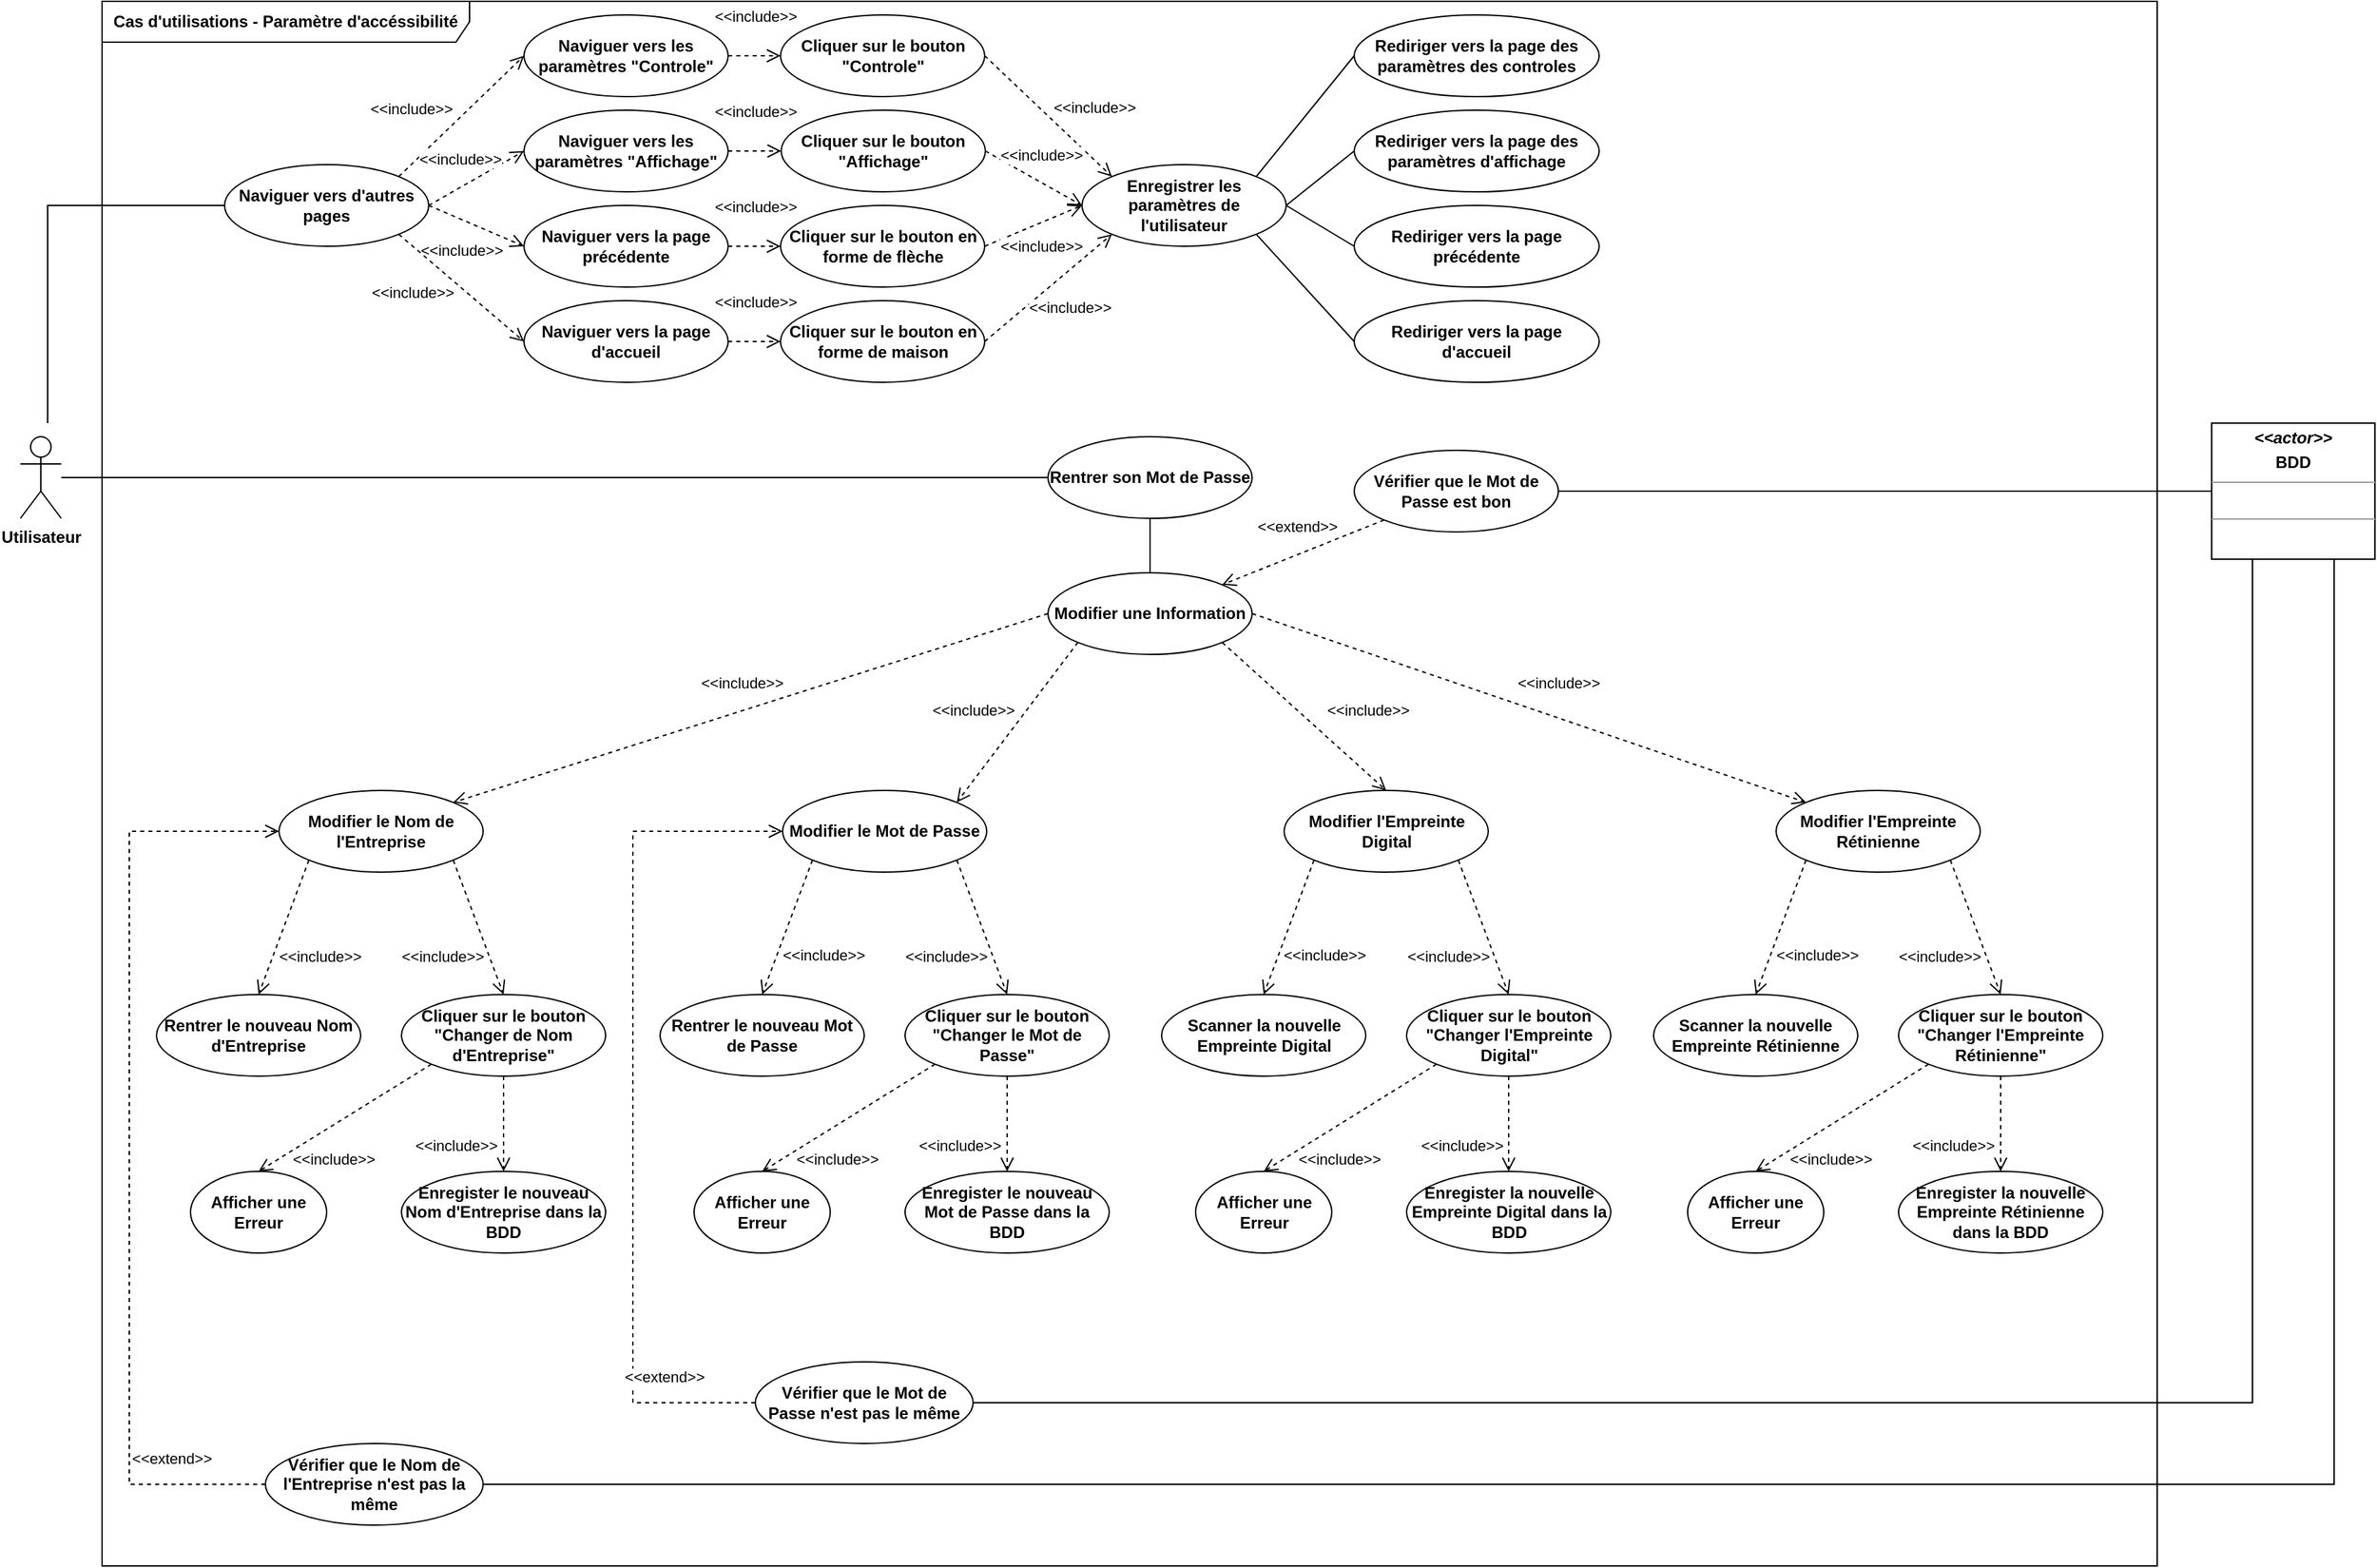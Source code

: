 <mxfile version="20.5.3" type="device"><diagram id="i8uHbc4YsQt7-1IhNRWL" name="Page-1"><mxGraphModel dx="3412" dy="1404" grid="1" gridSize="10" guides="1" tooltips="1" connect="1" arrows="1" fold="1" page="1" pageScale="1" pageWidth="827" pageHeight="1169" math="0" shadow="0"><root><mxCell id="0"/><mxCell id="1" parent="0"/><mxCell id="a_bfV0Mtd8QF3BALqNmo-1" value="&lt;span&gt;Cas d'utilisations - Paramètre d'accéssibilité&lt;br&gt;&lt;/span&gt;" style="shape=umlFrame;whiteSpace=wrap;html=1;width=270;height=30;fontStyle=1" parent="1" vertex="1"><mxGeometry x="-480" y="70" width="1510" height="1150" as="geometry"/></mxCell><mxCell id="a_bfV0Mtd8QF3BALqNmo-2" value="Utilisateur" style="shape=umlActor;verticalLabelPosition=bottom;verticalAlign=top;html=1;fontStyle=1" parent="1" vertex="1"><mxGeometry x="-540" y="390" width="30" height="60" as="geometry"/></mxCell><mxCell id="R6XOHX_x_6SPEiVtWnDW-28" value="&lt;p style=&quot;margin:0px;margin-top:4px;text-align:center;&quot;&gt;&lt;i&gt;&amp;lt;&amp;lt;actor&amp;gt;&amp;gt;&lt;/i&gt;&lt;/p&gt;&lt;p style=&quot;margin:0px;margin-top:4px;text-align:center;&quot;&gt;&lt;span&gt;BDD&lt;/span&gt;&lt;br&gt;&lt;span&gt;&lt;/span&gt;&lt;/p&gt;&lt;hr size=&quot;1&quot;&gt;&lt;p style=&quot;margin:0px;margin-left:4px;&quot;&gt;&lt;br&gt;&lt;/p&gt;&lt;hr size=&quot;1&quot;&gt;" style="verticalAlign=top;align=left;overflow=fill;fontSize=12;fontFamily=Helvetica;html=1;fontStyle=1" parent="1" vertex="1"><mxGeometry x="1070" y="380" width="120" height="100" as="geometry"/></mxCell><mxCell id="R6XOHX_x_6SPEiVtWnDW-34" value="Naviguer vers d'autres pages" style="ellipse;whiteSpace=wrap;html=1;fontStyle=1" parent="1" vertex="1"><mxGeometry x="-390" y="190" width="150" height="60" as="geometry"/></mxCell><mxCell id="R6XOHX_x_6SPEiVtWnDW-35" value="" style="endArrow=none;html=1;rounded=0;entryX=0;entryY=0.5;entryDx=0;entryDy=0;" parent="1" target="R6XOHX_x_6SPEiVtWnDW-34" edge="1"><mxGeometry width="50" height="50" relative="1" as="geometry"><mxPoint x="-520" y="380" as="sourcePoint"/><mxPoint x="430" y="410" as="targetPoint"/><Array as="points"><mxPoint x="-520" y="220"/></Array></mxGeometry></mxCell><mxCell id="R6XOHX_x_6SPEiVtWnDW-36" value="Naviguer vers les paramètres &quot;Controle&quot;" style="ellipse;whiteSpace=wrap;html=1;fontStyle=1" parent="1" vertex="1"><mxGeometry x="-170" y="80" width="150" height="60" as="geometry"/></mxCell><mxCell id="R6XOHX_x_6SPEiVtWnDW-37" value="Naviguer vers les paramètres &quot;Affichage&quot;" style="ellipse;whiteSpace=wrap;html=1;fontStyle=1" parent="1" vertex="1"><mxGeometry x="-170" y="150" width="150" height="60" as="geometry"/></mxCell><mxCell id="R6XOHX_x_6SPEiVtWnDW-38" value="Naviguer vers la page précédente" style="ellipse;whiteSpace=wrap;html=1;fontStyle=1" parent="1" vertex="1"><mxGeometry x="-170" y="220" width="150" height="60" as="geometry"/></mxCell><mxCell id="R6XOHX_x_6SPEiVtWnDW-39" value="Enregistrer les paramètres de l'utilisateur" style="ellipse;whiteSpace=wrap;html=1;fontStyle=1" parent="1" vertex="1"><mxGeometry x="240" y="190" width="150" height="60" as="geometry"/></mxCell><mxCell id="R6XOHX_x_6SPEiVtWnDW-40" value="Cliquer sur le bouton &quot;Controle&quot;" style="ellipse;whiteSpace=wrap;html=1;fontStyle=1" parent="1" vertex="1"><mxGeometry x="18.5" y="80" width="150" height="60" as="geometry"/></mxCell><mxCell id="R6XOHX_x_6SPEiVtWnDW-41" value="Cliquer sur le bouton &quot;Affichage&quot;" style="ellipse;whiteSpace=wrap;html=1;fontStyle=1" parent="1" vertex="1"><mxGeometry x="19" y="150" width="150" height="60" as="geometry"/></mxCell><mxCell id="R6XOHX_x_6SPEiVtWnDW-42" value="Cliquer sur le bouton en forme de flèche" style="ellipse;whiteSpace=wrap;html=1;fontStyle=1" parent="1" vertex="1"><mxGeometry x="18.5" y="220" width="150" height="60" as="geometry"/></mxCell><mxCell id="R6XOHX_x_6SPEiVtWnDW-43" value="&amp;lt;&amp;lt;include&amp;gt;&amp;gt;" style="html=1;verticalAlign=bottom;endArrow=open;dashed=1;endSize=8;rounded=0;exitX=1;exitY=0;exitDx=0;exitDy=0;entryX=0;entryY=0.5;entryDx=0;entryDy=0;" parent="1" source="R6XOHX_x_6SPEiVtWnDW-34" target="R6XOHX_x_6SPEiVtWnDW-36" edge="1"><mxGeometry x="-0.451" y="23" relative="1" as="geometry"><mxPoint x="130" y="430" as="sourcePoint"/><mxPoint x="50" y="430" as="targetPoint"/><mxPoint as="offset"/></mxGeometry></mxCell><mxCell id="R6XOHX_x_6SPEiVtWnDW-44" value="&amp;lt;&amp;lt;include&amp;gt;&amp;gt;" style="html=1;verticalAlign=bottom;endArrow=open;dashed=1;endSize=8;rounded=0;exitX=1;exitY=0.5;exitDx=0;exitDy=0;entryX=0;entryY=0.5;entryDx=0;entryDy=0;" parent="1" source="R6XOHX_x_6SPEiVtWnDW-34" target="R6XOHX_x_6SPEiVtWnDW-37" edge="1"><mxGeometry x="-0.2" y="10" relative="1" as="geometry"><mxPoint x="-231.967" y="168.787" as="sourcePoint"/><mxPoint x="-160" y="120" as="targetPoint"/><mxPoint as="offset"/></mxGeometry></mxCell><mxCell id="R6XOHX_x_6SPEiVtWnDW-45" value="&amp;lt;&amp;lt;include&amp;gt;&amp;gt;" style="html=1;verticalAlign=bottom;endArrow=open;dashed=1;endSize=8;rounded=0;exitX=1;exitY=0.5;exitDx=0;exitDy=0;entryX=0;entryY=0.5;entryDx=0;entryDy=0;" parent="1" source="R6XOHX_x_6SPEiVtWnDW-34" target="R6XOHX_x_6SPEiVtWnDW-38" edge="1"><mxGeometry y="-29" relative="1" as="geometry"><mxPoint x="-221.967" y="178.787" as="sourcePoint"/><mxPoint x="-150" y="130" as="targetPoint"/><mxPoint as="offset"/></mxGeometry></mxCell><mxCell id="R6XOHX_x_6SPEiVtWnDW-46" value="&amp;lt;&amp;lt;include&amp;gt;&amp;gt;" style="html=1;verticalAlign=bottom;endArrow=open;dashed=1;endSize=8;rounded=0;exitX=1;exitY=0.5;exitDx=0;exitDy=0;entryX=0;entryY=0.5;entryDx=0;entryDy=0;" parent="1" source="R6XOHX_x_6SPEiVtWnDW-37" target="R6XOHX_x_6SPEiVtWnDW-41" edge="1"><mxGeometry x="0.026" y="20" relative="1" as="geometry"><mxPoint x="-210" y="190" as="sourcePoint"/><mxPoint x="-160" y="190" as="targetPoint"/><mxPoint as="offset"/></mxGeometry></mxCell><mxCell id="R6XOHX_x_6SPEiVtWnDW-47" value="&amp;lt;&amp;lt;include&amp;gt;&amp;gt;" style="html=1;verticalAlign=bottom;endArrow=open;dashed=1;endSize=8;rounded=0;exitX=1;exitY=0.5;exitDx=0;exitDy=0;entryX=0;entryY=0.5;entryDx=0;entryDy=0;" parent="1" source="R6XOHX_x_6SPEiVtWnDW-36" target="R6XOHX_x_6SPEiVtWnDW-40" edge="1"><mxGeometry x="0.026" y="20" relative="1" as="geometry"><mxPoint x="-10" y="190" as="sourcePoint"/><mxPoint x="29" y="190" as="targetPoint"/><mxPoint as="offset"/></mxGeometry></mxCell><mxCell id="R6XOHX_x_6SPEiVtWnDW-48" value="&amp;lt;&amp;lt;include&amp;gt;&amp;gt;" style="html=1;verticalAlign=bottom;endArrow=open;dashed=1;endSize=8;rounded=0;exitX=1;exitY=0.5;exitDx=0;exitDy=0;entryX=0;entryY=0.5;entryDx=0;entryDy=0;" parent="1" source="R6XOHX_x_6SPEiVtWnDW-38" target="R6XOHX_x_6SPEiVtWnDW-42" edge="1"><mxGeometry x="0.026" y="20" relative="1" as="geometry"><mxPoint y="200" as="sourcePoint"/><mxPoint x="39" y="200" as="targetPoint"/><mxPoint as="offset"/></mxGeometry></mxCell><mxCell id="R6XOHX_x_6SPEiVtWnDW-49" value="&amp;lt;&amp;lt;include&amp;gt;&amp;gt;" style="html=1;verticalAlign=bottom;endArrow=open;dashed=1;endSize=8;rounded=0;exitX=1;exitY=0.5;exitDx=0;exitDy=0;entryX=0;entryY=0.5;entryDx=0;entryDy=0;" parent="1" source="R6XOHX_x_6SPEiVtWnDW-42" target="R6XOHX_x_6SPEiVtWnDW-39" edge="1"><mxGeometry x="-0.112" y="-24" relative="1" as="geometry"><mxPoint x="-231.967" y="168.787" as="sourcePoint"/><mxPoint x="-160" y="120" as="targetPoint"/><mxPoint as="offset"/></mxGeometry></mxCell><mxCell id="R6XOHX_x_6SPEiVtWnDW-50" value="&amp;lt;&amp;lt;include&amp;gt;&amp;gt;" style="html=1;verticalAlign=bottom;endArrow=open;dashed=1;endSize=8;rounded=0;exitX=1;exitY=0.5;exitDx=0;exitDy=0;entryX=0;entryY=0;entryDx=0;entryDy=0;" parent="1" source="R6XOHX_x_6SPEiVtWnDW-40" target="R6XOHX_x_6SPEiVtWnDW-39" edge="1"><mxGeometry x="0.401" y="21" relative="1" as="geometry"><mxPoint x="-231.967" y="211.213" as="sourcePoint"/><mxPoint x="-160" y="260" as="targetPoint"/><mxPoint as="offset"/></mxGeometry></mxCell><mxCell id="R6XOHX_x_6SPEiVtWnDW-51" value="&amp;lt;&amp;lt;include&amp;gt;&amp;gt;" style="html=1;verticalAlign=bottom;endArrow=open;dashed=1;endSize=8;rounded=0;exitX=1;exitY=0.5;exitDx=0;exitDy=0;entryX=0;entryY=0.5;entryDx=0;entryDy=0;" parent="1" source="R6XOHX_x_6SPEiVtWnDW-41" target="R6XOHX_x_6SPEiVtWnDW-39" edge="1"><mxGeometry x="0.024" y="10" relative="1" as="geometry"><mxPoint x="-10" y="190" as="sourcePoint"/><mxPoint x="29" y="190" as="targetPoint"/><mxPoint as="offset"/></mxGeometry></mxCell><mxCell id="R6XOHX_x_6SPEiVtWnDW-52" value="Naviguer vers la page d'accueil" style="ellipse;whiteSpace=wrap;html=1;fontStyle=1" parent="1" vertex="1"><mxGeometry x="-170" y="290" width="150" height="60" as="geometry"/></mxCell><mxCell id="R6XOHX_x_6SPEiVtWnDW-53" value="Cliquer sur le bouton en forme de maison" style="ellipse;whiteSpace=wrap;html=1;fontStyle=1" parent="1" vertex="1"><mxGeometry x="18.5" y="290" width="150" height="60" as="geometry"/></mxCell><mxCell id="R6XOHX_x_6SPEiVtWnDW-54" value="&amp;lt;&amp;lt;include&amp;gt;&amp;gt;" style="html=1;verticalAlign=bottom;endArrow=open;dashed=1;endSize=8;rounded=0;exitX=1;exitY=0.5;exitDx=0;exitDy=0;entryX=0;entryY=0.5;entryDx=0;entryDy=0;" parent="1" source="R6XOHX_x_6SPEiVtWnDW-52" target="R6XOHX_x_6SPEiVtWnDW-53" edge="1"><mxGeometry x="0.026" y="20" relative="1" as="geometry"><mxPoint x="-10" y="260" as="sourcePoint"/><mxPoint x="28.5" y="260" as="targetPoint"/><mxPoint as="offset"/></mxGeometry></mxCell><mxCell id="R6XOHX_x_6SPEiVtWnDW-55" value="&amp;lt;&amp;lt;include&amp;gt;&amp;gt;" style="html=1;verticalAlign=bottom;endArrow=open;dashed=1;endSize=8;rounded=0;exitX=1;exitY=1;exitDx=0;exitDy=0;entryX=0;entryY=0.5;entryDx=0;entryDy=0;" parent="1" source="R6XOHX_x_6SPEiVtWnDW-34" target="R6XOHX_x_6SPEiVtWnDW-52" edge="1"><mxGeometry x="-0.325" y="-33" relative="1" as="geometry"><mxPoint x="-231.967" y="208.787" as="sourcePoint"/><mxPoint x="-160" y="120" as="targetPoint"/><mxPoint as="offset"/></mxGeometry></mxCell><mxCell id="R6XOHX_x_6SPEiVtWnDW-56" value="&amp;lt;&amp;lt;include&amp;gt;&amp;gt;" style="html=1;verticalAlign=bottom;endArrow=open;dashed=1;endSize=8;rounded=0;exitX=1;exitY=0.5;exitDx=0;exitDy=0;entryX=0;entryY=1;entryDx=0;entryDy=0;" parent="1" source="R6XOHX_x_6SPEiVtWnDW-53" target="R6XOHX_x_6SPEiVtWnDW-39" edge="1"><mxGeometry x="-0.053" y="-28" relative="1" as="geometry"><mxPoint x="-231.967" y="208.787" as="sourcePoint"/><mxPoint x="-160" y="120" as="targetPoint"/><mxPoint as="offset"/></mxGeometry></mxCell><mxCell id="Y-SORi7g-WN8_ewwR4E0-1" value="Rediriger vers la page des paramètres des controles" style="ellipse;whiteSpace=wrap;html=1;fontStyle=1" vertex="1" parent="1"><mxGeometry x="440" y="80" width="180" height="60" as="geometry"/></mxCell><mxCell id="Y-SORi7g-WN8_ewwR4E0-2" value="Rediriger vers la page des paramètres d'affichage" style="ellipse;whiteSpace=wrap;html=1;fontStyle=1" vertex="1" parent="1"><mxGeometry x="440" y="150" width="180" height="60" as="geometry"/></mxCell><mxCell id="Y-SORi7g-WN8_ewwR4E0-3" value="Rediriger vers la page précédente" style="ellipse;whiteSpace=wrap;html=1;fontStyle=1" vertex="1" parent="1"><mxGeometry x="440" y="220" width="180" height="60" as="geometry"/></mxCell><mxCell id="Y-SORi7g-WN8_ewwR4E0-4" value="&lt;div&gt;Rediriger vers la page &lt;br&gt;&lt;/div&gt;&lt;div&gt;d'accueil&lt;/div&gt;" style="ellipse;whiteSpace=wrap;html=1;fontStyle=1" vertex="1" parent="1"><mxGeometry x="440" y="290" width="180" height="60" as="geometry"/></mxCell><mxCell id="Y-SORi7g-WN8_ewwR4E0-9" value="" style="endArrow=none;html=1;rounded=0;entryX=0;entryY=0.5;entryDx=0;entryDy=0;exitX=1;exitY=0;exitDx=0;exitDy=0;" edge="1" parent="1" source="R6XOHX_x_6SPEiVtWnDW-39" target="Y-SORi7g-WN8_ewwR4E0-1"><mxGeometry width="50" height="50" relative="1" as="geometry"><mxPoint x="-50" y="550" as="sourcePoint"/><mxPoint y="500" as="targetPoint"/></mxGeometry></mxCell><mxCell id="Y-SORi7g-WN8_ewwR4E0-10" value="" style="endArrow=none;html=1;rounded=0;entryX=0;entryY=0.5;entryDx=0;entryDy=0;exitX=1;exitY=1;exitDx=0;exitDy=0;" edge="1" parent="1" source="R6XOHX_x_6SPEiVtWnDW-39" target="Y-SORi7g-WN8_ewwR4E0-4"><mxGeometry width="50" height="50" relative="1" as="geometry"><mxPoint x="378.244" y="208.871" as="sourcePoint"/><mxPoint x="450" y="120" as="targetPoint"/></mxGeometry></mxCell><mxCell id="Y-SORi7g-WN8_ewwR4E0-11" value="" style="endArrow=none;html=1;rounded=0;entryX=0;entryY=0.5;entryDx=0;entryDy=0;exitX=1;exitY=0.5;exitDx=0;exitDy=0;" edge="1" parent="1" source="R6XOHX_x_6SPEiVtWnDW-39" target="Y-SORi7g-WN8_ewwR4E0-2"><mxGeometry width="50" height="50" relative="1" as="geometry"><mxPoint x="700" y="160" as="sourcePoint"/><mxPoint x="460" y="130" as="targetPoint"/></mxGeometry></mxCell><mxCell id="Y-SORi7g-WN8_ewwR4E0-12" value="" style="endArrow=none;html=1;rounded=0;entryX=0;entryY=0.5;entryDx=0;entryDy=0;exitX=1;exitY=0.5;exitDx=0;exitDy=0;" edge="1" parent="1" source="R6XOHX_x_6SPEiVtWnDW-39" target="Y-SORi7g-WN8_ewwR4E0-3"><mxGeometry width="50" height="50" relative="1" as="geometry"><mxPoint x="398.244" y="228.871" as="sourcePoint"/><mxPoint x="470" y="140" as="targetPoint"/></mxGeometry></mxCell><mxCell id="Y-SORi7g-WN8_ewwR4E0-13" value="Rentrer son Mot de Passe" style="ellipse;whiteSpace=wrap;html=1;fontStyle=1" vertex="1" parent="1"><mxGeometry x="215" y="390" width="150" height="60" as="geometry"/></mxCell><mxCell id="Y-SORi7g-WN8_ewwR4E0-14" value="" style="endArrow=none;html=1;rounded=0;entryX=0;entryY=0.5;entryDx=0;entryDy=0;" edge="1" parent="1" source="a_bfV0Mtd8QF3BALqNmo-2" target="Y-SORi7g-WN8_ewwR4E0-13"><mxGeometry width="50" height="50" relative="1" as="geometry"><mxPoint x="270" y="550" as="sourcePoint"/><mxPoint x="320" y="500" as="targetPoint"/></mxGeometry></mxCell><mxCell id="Y-SORi7g-WN8_ewwR4E0-15" value="Modifier le Nom de l'Entreprise" style="ellipse;whiteSpace=wrap;html=1;fontStyle=1" vertex="1" parent="1"><mxGeometry x="-350" y="650" width="150" height="60" as="geometry"/></mxCell><mxCell id="Y-SORi7g-WN8_ewwR4E0-17" value="Rentrer le nouveau Nom d'Entreprise" style="ellipse;whiteSpace=wrap;html=1;fontStyle=1" vertex="1" parent="1"><mxGeometry x="-440" y="800" width="150" height="60" as="geometry"/></mxCell><mxCell id="Y-SORi7g-WN8_ewwR4E0-18" value="Modifier une Information" style="ellipse;whiteSpace=wrap;html=1;fontStyle=1" vertex="1" parent="1"><mxGeometry x="215" y="490" width="150" height="60" as="geometry"/></mxCell><mxCell id="Y-SORi7g-WN8_ewwR4E0-19" value="Cliquer sur le bouton &quot;Changer de Nom d'Entreprise&quot; " style="ellipse;whiteSpace=wrap;html=1;fontStyle=1" vertex="1" parent="1"><mxGeometry x="-260" y="800" width="150" height="60" as="geometry"/></mxCell><mxCell id="Y-SORi7g-WN8_ewwR4E0-22" value="&amp;lt;&amp;lt;include&amp;gt;&amp;gt;" style="html=1;verticalAlign=bottom;endArrow=open;dashed=1;endSize=8;rounded=0;exitX=0;exitY=1;exitDx=0;exitDy=0;entryX=0.5;entryY=0;entryDx=0;entryDy=0;" edge="1" parent="1" source="Y-SORi7g-WN8_ewwR4E0-15" target="Y-SORi7g-WN8_ewwR4E0-17"><mxGeometry x="0.347" y="35" relative="1" as="geometry"><mxPoint x="370.756" y="451.129" as="sourcePoint"/><mxPoint x="118.244" y="498.871" as="targetPoint"/><mxPoint y="1" as="offset"/></mxGeometry></mxCell><mxCell id="Y-SORi7g-WN8_ewwR4E0-23" value="&amp;lt;&amp;lt;include&amp;gt;&amp;gt;" style="html=1;verticalAlign=bottom;endArrow=open;dashed=1;endSize=8;rounded=0;exitX=1;exitY=1;exitDx=0;exitDy=0;entryX=0.5;entryY=0;entryDx=0;entryDy=0;" edge="1" parent="1" source="Y-SORi7g-WN8_ewwR4E0-15" target="Y-SORi7g-WN8_ewwR4E0-19"><mxGeometry x="0.347" y="-35" relative="1" as="geometry"><mxPoint x="11.756" y="541.129" as="sourcePoint"/><mxPoint x="-35" y="640" as="targetPoint"/><mxPoint y="1" as="offset"/></mxGeometry></mxCell><mxCell id="Y-SORi7g-WN8_ewwR4E0-27" value="Modifier le Mot de Passe" style="ellipse;whiteSpace=wrap;html=1;fontStyle=1" vertex="1" parent="1"><mxGeometry x="20" y="650" width="150" height="60" as="geometry"/></mxCell><mxCell id="Y-SORi7g-WN8_ewwR4E0-28" value="Rentrer le nouveau Mot de Passe" style="ellipse;whiteSpace=wrap;html=1;fontStyle=1" vertex="1" parent="1"><mxGeometry x="-70" y="800" width="150" height="60" as="geometry"/></mxCell><mxCell id="Y-SORi7g-WN8_ewwR4E0-29" value="Cliquer sur le bouton &quot;Changer le Mot de Passe&quot; " style="ellipse;whiteSpace=wrap;html=1;fontStyle=1" vertex="1" parent="1"><mxGeometry x="110" y="800" width="150" height="60" as="geometry"/></mxCell><mxCell id="Y-SORi7g-WN8_ewwR4E0-30" value="Modifier l'Empreinte Digital" style="ellipse;whiteSpace=wrap;html=1;fontStyle=1" vertex="1" parent="1"><mxGeometry x="388.5" y="650" width="150" height="60" as="geometry"/></mxCell><mxCell id="Y-SORi7g-WN8_ewwR4E0-31" value="Scanner la nouvelle Empreinte Digital" style="ellipse;whiteSpace=wrap;html=1;fontStyle=1" vertex="1" parent="1"><mxGeometry x="298.5" y="800" width="150" height="60" as="geometry"/></mxCell><mxCell id="Y-SORi7g-WN8_ewwR4E0-32" value="Cliquer sur le bouton &quot;Changer l'Empreinte Digital&quot; " style="ellipse;whiteSpace=wrap;html=1;fontStyle=1" vertex="1" parent="1"><mxGeometry x="478.5" y="800" width="150" height="60" as="geometry"/></mxCell><mxCell id="Y-SORi7g-WN8_ewwR4E0-33" value="" style="endArrow=none;html=1;rounded=0;entryX=0.5;entryY=1;entryDx=0;entryDy=0;exitX=0.5;exitY=0;exitDx=0;exitDy=0;" edge="1" parent="1" source="Y-SORi7g-WN8_ewwR4E0-18" target="Y-SORi7g-WN8_ewwR4E0-13"><mxGeometry width="50" height="50" relative="1" as="geometry"><mxPoint x="350" y="550" as="sourcePoint"/><mxPoint x="400" y="500" as="targetPoint"/></mxGeometry></mxCell><mxCell id="Y-SORi7g-WN8_ewwR4E0-34" value="&amp;lt;&amp;lt;include&amp;gt;&amp;gt;" style="html=1;verticalAlign=bottom;endArrow=open;dashed=1;endSize=8;rounded=0;exitX=0;exitY=0.5;exitDx=0;exitDy=0;entryX=1;entryY=0;entryDx=0;entryDy=0;" edge="1" parent="1" source="Y-SORi7g-WN8_ewwR4E0-18" target="Y-SORi7g-WN8_ewwR4E0-15"><mxGeometry x="0.015" y="-11" relative="1" as="geometry"><mxPoint x="-211.69" y="711.102" as="sourcePoint"/><mxPoint x="-175" y="810" as="targetPoint"/><mxPoint as="offset"/></mxGeometry></mxCell><mxCell id="Y-SORi7g-WN8_ewwR4E0-35" value="Modifier l'Empreinte Rétinienne" style="ellipse;whiteSpace=wrap;html=1;fontStyle=1" vertex="1" parent="1"><mxGeometry x="750" y="650" width="150" height="60" as="geometry"/></mxCell><mxCell id="Y-SORi7g-WN8_ewwR4E0-36" value="Scanner la nouvelle Empreinte Rétinienne" style="ellipse;whiteSpace=wrap;html=1;fontStyle=1" vertex="1" parent="1"><mxGeometry x="660" y="800" width="150" height="60" as="geometry"/></mxCell><mxCell id="Y-SORi7g-WN8_ewwR4E0-37" value="Cliquer sur le bouton &quot;Changer l'Empreinte Rétinienne&quot; " style="ellipse;whiteSpace=wrap;html=1;fontStyle=1" vertex="1" parent="1"><mxGeometry x="840" y="800" width="150" height="60" as="geometry"/></mxCell><mxCell id="Y-SORi7g-WN8_ewwR4E0-38" value="&amp;lt;&amp;lt;include&amp;gt;&amp;gt;" style="html=1;verticalAlign=bottom;endArrow=open;dashed=1;endSize=8;rounded=0;exitX=0;exitY=1;exitDx=0;exitDy=0;entryX=1;entryY=0;entryDx=0;entryDy=0;" edge="1" parent="1" source="Y-SORi7g-WN8_ewwR4E0-18" target="Y-SORi7g-WN8_ewwR4E0-27"><mxGeometry x="0.265" y="-26" relative="1" as="geometry"><mxPoint x="225" y="530" as="sourcePoint"/><mxPoint x="-211.658" y="668.911" as="targetPoint"/><mxPoint as="offset"/></mxGeometry></mxCell><mxCell id="Y-SORi7g-WN8_ewwR4E0-39" value="&amp;lt;&amp;lt;include&amp;gt;&amp;gt;" style="html=1;verticalAlign=bottom;endArrow=open;dashed=1;endSize=8;rounded=0;exitX=1;exitY=1;exitDx=0;exitDy=0;entryX=0.5;entryY=0;entryDx=0;entryDy=0;" edge="1" parent="1" source="Y-SORi7g-WN8_ewwR4E0-27" target="Y-SORi7g-WN8_ewwR4E0-29"><mxGeometry x="0.347" y="-35" relative="1" as="geometry"><mxPoint x="-211.658" y="711.089" as="sourcePoint"/><mxPoint x="-175" y="810" as="targetPoint"/><mxPoint y="1" as="offset"/></mxGeometry></mxCell><mxCell id="Y-SORi7g-WN8_ewwR4E0-40" value="&amp;lt;&amp;lt;include&amp;gt;&amp;gt;" style="html=1;verticalAlign=bottom;endArrow=open;dashed=1;endSize=8;rounded=0;exitX=0;exitY=1;exitDx=0;exitDy=0;entryX=0.5;entryY=0;entryDx=0;entryDy=0;" edge="1" parent="1" source="Y-SORi7g-WN8_ewwR4E0-27" target="Y-SORi7g-WN8_ewwR4E0-28"><mxGeometry x="0.348" y="35" relative="1" as="geometry"><mxPoint x="158.342" y="711.089" as="sourcePoint"/><mxPoint x="195" y="810" as="targetPoint"/><mxPoint as="offset"/></mxGeometry></mxCell><mxCell id="Y-SORi7g-WN8_ewwR4E0-41" value="&amp;lt;&amp;lt;include&amp;gt;&amp;gt;" style="html=1;verticalAlign=bottom;endArrow=open;dashed=1;endSize=8;rounded=0;exitX=1;exitY=1;exitDx=0;exitDy=0;entryX=0.5;entryY=0;entryDx=0;entryDy=0;" edge="1" parent="1" source="Y-SORi7g-WN8_ewwR4E0-18" target="Y-SORi7g-WN8_ewwR4E0-30"><mxGeometry x="0.463" y="28" relative="1" as="geometry"><mxPoint x="246.658" y="551.089" as="sourcePoint"/><mxPoint x="158.342" y="668.911" as="targetPoint"/><mxPoint as="offset"/></mxGeometry></mxCell><mxCell id="Y-SORi7g-WN8_ewwR4E0-42" value="&amp;lt;&amp;lt;include&amp;gt;&amp;gt;" style="html=1;verticalAlign=bottom;endArrow=open;dashed=1;endSize=8;rounded=0;exitX=0;exitY=1;exitDx=0;exitDy=0;entryX=0.5;entryY=0;entryDx=0;entryDy=0;" edge="1" parent="1" source="Y-SORi7g-WN8_ewwR4E0-30" target="Y-SORi7g-WN8_ewwR4E0-31"><mxGeometry x="0.348" y="35" relative="1" as="geometry"><mxPoint x="51.658" y="711.089" as="sourcePoint"/><mxPoint x="15" y="810" as="targetPoint"/><mxPoint as="offset"/></mxGeometry></mxCell><mxCell id="Y-SORi7g-WN8_ewwR4E0-43" value="&amp;lt;&amp;lt;include&amp;gt;&amp;gt;" style="html=1;verticalAlign=bottom;endArrow=open;dashed=1;endSize=8;rounded=0;exitX=1;exitY=1;exitDx=0;exitDy=0;entryX=0.5;entryY=0;entryDx=0;entryDy=0;" edge="1" parent="1" source="Y-SORi7g-WN8_ewwR4E0-30" target="Y-SORi7g-WN8_ewwR4E0-32"><mxGeometry x="0.347" y="-35" relative="1" as="geometry"><mxPoint x="158.342" y="711.089" as="sourcePoint"/><mxPoint x="195" y="810" as="targetPoint"/><mxPoint y="1" as="offset"/></mxGeometry></mxCell><mxCell id="Y-SORi7g-WN8_ewwR4E0-44" value="&amp;lt;&amp;lt;include&amp;gt;&amp;gt;" style="html=1;verticalAlign=bottom;endArrow=open;dashed=1;endSize=8;rounded=0;exitX=1;exitY=0.5;exitDx=0;exitDy=0;entryX=0;entryY=0;entryDx=0;entryDy=0;" edge="1" parent="1" source="Y-SORi7g-WN8_ewwR4E0-18" target="Y-SORi7g-WN8_ewwR4E0-35"><mxGeometry x="0.081" y="16" relative="1" as="geometry"><mxPoint x="225" y="530" as="sourcePoint"/><mxPoint x="-211.658" y="668.911" as="targetPoint"/><mxPoint as="offset"/></mxGeometry></mxCell><mxCell id="Y-SORi7g-WN8_ewwR4E0-45" value="&amp;lt;&amp;lt;include&amp;gt;&amp;gt;" style="html=1;verticalAlign=bottom;endArrow=open;dashed=1;endSize=8;rounded=0;exitX=0;exitY=1;exitDx=0;exitDy=0;entryX=0.5;entryY=0;entryDx=0;entryDy=0;" edge="1" parent="1" source="Y-SORi7g-WN8_ewwR4E0-35" target="Y-SORi7g-WN8_ewwR4E0-36"><mxGeometry x="0.348" y="35" relative="1" as="geometry"><mxPoint x="420.158" y="711.089" as="sourcePoint"/><mxPoint x="383.5" y="810" as="targetPoint"/><mxPoint as="offset"/></mxGeometry></mxCell><mxCell id="Y-SORi7g-WN8_ewwR4E0-46" value="&amp;lt;&amp;lt;include&amp;gt;&amp;gt;" style="html=1;verticalAlign=bottom;endArrow=open;dashed=1;endSize=8;rounded=0;exitX=1;exitY=1;exitDx=0;exitDy=0;entryX=0.5;entryY=0;entryDx=0;entryDy=0;" edge="1" parent="1" source="Y-SORi7g-WN8_ewwR4E0-35" target="Y-SORi7g-WN8_ewwR4E0-37"><mxGeometry x="0.347" y="-35" relative="1" as="geometry"><mxPoint x="526.842" y="711.089" as="sourcePoint"/><mxPoint x="563.5" y="810" as="targetPoint"/><mxPoint y="1" as="offset"/></mxGeometry></mxCell><mxCell id="Y-SORi7g-WN8_ewwR4E0-47" value="Vérifier que le Mot de Passe est bon" style="ellipse;whiteSpace=wrap;html=1;fontStyle=1" vertex="1" parent="1"><mxGeometry x="440" y="400" width="150" height="60" as="geometry"/></mxCell><mxCell id="Y-SORi7g-WN8_ewwR4E0-48" value="" style="endArrow=none;html=1;rounded=0;entryX=0;entryY=0.5;entryDx=0;entryDy=0;exitX=1;exitY=0.5;exitDx=0;exitDy=0;" edge="1" parent="1" source="Y-SORi7g-WN8_ewwR4E0-47" target="R6XOHX_x_6SPEiVtWnDW-28"><mxGeometry width="50" height="50" relative="1" as="geometry"><mxPoint x="550" y="610" as="sourcePoint"/><mxPoint x="600" y="560" as="targetPoint"/></mxGeometry></mxCell><mxCell id="Y-SORi7g-WN8_ewwR4E0-49" value="&amp;lt;&amp;lt;extend&amp;gt;&amp;gt;" style="html=1;verticalAlign=bottom;endArrow=open;dashed=1;endSize=8;rounded=0;exitX=0;exitY=1;exitDx=0;exitDy=0;entryX=1;entryY=0;entryDx=0;entryDy=0;" edge="1" parent="1" source="Y-SORi7g-WN8_ewwR4E0-47" target="Y-SORi7g-WN8_ewwR4E0-18"><mxGeometry x="0.015" y="-11" relative="1" as="geometry"><mxPoint x="225.0" y="530" as="sourcePoint"/><mxPoint x="-211.592" y="668.938" as="targetPoint"/><mxPoint as="offset"/></mxGeometry></mxCell><mxCell id="Y-SORi7g-WN8_ewwR4E0-50" value="Vérifier que le Nom de l'Entreprise n'est pas la même" style="ellipse;whiteSpace=wrap;html=1;fontStyle=1" vertex="1" parent="1"><mxGeometry x="-360" y="1130" width="160" height="60" as="geometry"/></mxCell><mxCell id="Y-SORi7g-WN8_ewwR4E0-51" value="&amp;lt;&amp;lt;extend&amp;gt;&amp;gt;" style="html=1;verticalAlign=bottom;endArrow=open;dashed=1;endSize=8;rounded=0;exitX=0;exitY=0.5;exitDx=0;exitDy=0;entryX=0;entryY=0.5;entryDx=0;entryDy=0;" edge="1" parent="1" source="Y-SORi7g-WN8_ewwR4E0-50" target="Y-SORi7g-WN8_ewwR4E0-15"><mxGeometry x="-0.797" y="-10" relative="1" as="geometry"><mxPoint x="471.592" y="601.062" as="sourcePoint"/><mxPoint x="-350" y="820" as="targetPoint"/><mxPoint x="1" as="offset"/><Array as="points"><mxPoint x="-460" y="1160"/><mxPoint x="-460" y="680"/></Array></mxGeometry></mxCell><mxCell id="Y-SORi7g-WN8_ewwR4E0-52" value="" style="endArrow=none;html=1;rounded=0;entryX=0.75;entryY=1;entryDx=0;entryDy=0;exitX=1;exitY=0.5;exitDx=0;exitDy=0;" edge="1" parent="1" source="Y-SORi7g-WN8_ewwR4E0-50" target="R6XOHX_x_6SPEiVtWnDW-28"><mxGeometry width="50" height="50" relative="1" as="geometry"><mxPoint x="600" y="580" as="sourcePoint"/><mxPoint x="1160" y="620" as="targetPoint"/><Array as="points"><mxPoint x="1160" y="1160"/></Array></mxGeometry></mxCell><mxCell id="Y-SORi7g-WN8_ewwR4E0-53" value="Vérifier que le Mot de Passe n'est pas le même" style="ellipse;whiteSpace=wrap;html=1;fontStyle=1" vertex="1" parent="1"><mxGeometry y="1070" width="160" height="60" as="geometry"/></mxCell><mxCell id="Y-SORi7g-WN8_ewwR4E0-54" value="" style="endArrow=none;html=1;rounded=0;entryX=0.25;entryY=1;entryDx=0;entryDy=0;exitX=1;exitY=0.5;exitDx=0;exitDy=0;" edge="1" parent="1" source="Y-SORi7g-WN8_ewwR4E0-53" target="R6XOHX_x_6SPEiVtWnDW-28"><mxGeometry width="50" height="50" relative="1" as="geometry"><mxPoint x="-240" y="1180" as="sourcePoint"/><mxPoint x="1100" y="620" as="targetPoint"/><Array as="points"><mxPoint x="1100" y="1100"/></Array></mxGeometry></mxCell><mxCell id="Y-SORi7g-WN8_ewwR4E0-55" value="&amp;lt;&amp;lt;extend&amp;gt;&amp;gt;" style="html=1;verticalAlign=bottom;endArrow=open;dashed=1;endSize=8;rounded=0;exitX=0;exitY=0.5;exitDx=0;exitDy=0;entryX=0;entryY=0.5;entryDx=0;entryDy=0;" edge="1" parent="1" source="Y-SORi7g-WN8_ewwR4E0-53" target="Y-SORi7g-WN8_ewwR4E0-27"><mxGeometry x="-0.783" y="-10" relative="1" as="geometry"><mxPoint x="-350" y="1170" as="sourcePoint"/><mxPoint x="20" y="820" as="targetPoint"/><mxPoint as="offset"/><Array as="points"><mxPoint x="-90" y="1100"/><mxPoint x="-90" y="680"/></Array></mxGeometry></mxCell><mxCell id="Y-SORi7g-WN8_ewwR4E0-56" value="Afficher une Erreur" style="ellipse;whiteSpace=wrap;html=1;fontStyle=1" vertex="1" parent="1"><mxGeometry x="-415" y="930" width="100" height="60" as="geometry"/></mxCell><mxCell id="Y-SORi7g-WN8_ewwR4E0-57" value="Afficher une Erreur" style="ellipse;whiteSpace=wrap;html=1;fontStyle=1" vertex="1" parent="1"><mxGeometry x="-45" y="930" width="100" height="60" as="geometry"/></mxCell><mxCell id="Y-SORi7g-WN8_ewwR4E0-58" value="Afficher une Erreur" style="ellipse;whiteSpace=wrap;html=1;fontStyle=1" vertex="1" parent="1"><mxGeometry x="323.5" y="930" width="100" height="60" as="geometry"/></mxCell><mxCell id="Y-SORi7g-WN8_ewwR4E0-59" value="Afficher une Erreur" style="ellipse;whiteSpace=wrap;html=1;fontStyle=1" vertex="1" parent="1"><mxGeometry x="685" y="930" width="100" height="60" as="geometry"/></mxCell><mxCell id="Y-SORi7g-WN8_ewwR4E0-60" value="Enregister le nouveau Nom d'Entreprise dans la BDD" style="ellipse;whiteSpace=wrap;html=1;fontStyle=1" vertex="1" parent="1"><mxGeometry x="-260" y="930" width="150" height="60" as="geometry"/></mxCell><mxCell id="Y-SORi7g-WN8_ewwR4E0-61" value="Enregister le nouveau Mot de Passe dans la BDD" style="ellipse;whiteSpace=wrap;html=1;fontStyle=1" vertex="1" parent="1"><mxGeometry x="110" y="930" width="150" height="60" as="geometry"/></mxCell><mxCell id="Y-SORi7g-WN8_ewwR4E0-62" value="Enregister la nouvelle Empreinte Digital dans la BDD" style="ellipse;whiteSpace=wrap;html=1;fontStyle=1" vertex="1" parent="1"><mxGeometry x="478.5" y="930" width="150" height="60" as="geometry"/></mxCell><mxCell id="Y-SORi7g-WN8_ewwR4E0-63" value="Enregister la nouvelle Empreinte Rétinienne dans la BDD" style="ellipse;whiteSpace=wrap;html=1;fontStyle=1" vertex="1" parent="1"><mxGeometry x="840" y="930" width="150" height="60" as="geometry"/></mxCell><mxCell id="Y-SORi7g-WN8_ewwR4E0-64" value="&amp;lt;&amp;lt;include&amp;gt;&amp;gt;" style="html=1;verticalAlign=bottom;endArrow=open;dashed=1;endSize=8;rounded=0;exitX=0;exitY=1;exitDx=0;exitDy=0;entryX=0.5;entryY=0;entryDx=0;entryDy=0;" edge="1" parent="1" source="Y-SORi7g-WN8_ewwR4E0-19" target="Y-SORi7g-WN8_ewwR4E0-56"><mxGeometry x="0.374" y="29" relative="1" as="geometry"><mxPoint x="-318.033" y="711.213" as="sourcePoint"/><mxPoint x="-355" y="810" as="targetPoint"/><mxPoint as="offset"/></mxGeometry></mxCell><mxCell id="Y-SORi7g-WN8_ewwR4E0-65" value="&amp;lt;&amp;lt;include&amp;gt;&amp;gt;" style="html=1;verticalAlign=bottom;endArrow=open;dashed=1;endSize=8;rounded=0;exitX=0.5;exitY=1;exitDx=0;exitDy=0;entryX=0.5;entryY=0;entryDx=0;entryDy=0;" edge="1" parent="1" source="Y-SORi7g-WN8_ewwR4E0-19" target="Y-SORi7g-WN8_ewwR4E0-60"><mxGeometry x="0.714" y="-35" relative="1" as="geometry"><mxPoint x="-228.033" y="861.213" as="sourcePoint"/><mxPoint x="-355" y="940" as="targetPoint"/><mxPoint as="offset"/></mxGeometry></mxCell><mxCell id="Y-SORi7g-WN8_ewwR4E0-68" value="&amp;lt;&amp;lt;include&amp;gt;&amp;gt;" style="html=1;verticalAlign=bottom;endArrow=open;dashed=1;endSize=8;rounded=0;exitX=0;exitY=1;exitDx=0;exitDy=0;entryX=0.5;entryY=0;entryDx=0;entryDy=0;" edge="1" parent="1" source="Y-SORi7g-WN8_ewwR4E0-29" target="Y-SORi7g-WN8_ewwR4E0-57"><mxGeometry x="0.374" y="29" relative="1" as="geometry"><mxPoint x="-228.033" y="861.213" as="sourcePoint"/><mxPoint x="-355" y="940" as="targetPoint"/><mxPoint as="offset"/></mxGeometry></mxCell><mxCell id="Y-SORi7g-WN8_ewwR4E0-69" value="&amp;lt;&amp;lt;include&amp;gt;&amp;gt;" style="html=1;verticalAlign=bottom;endArrow=open;dashed=1;endSize=8;rounded=0;exitX=0.5;exitY=1;exitDx=0;exitDy=0;entryX=0.5;entryY=0;entryDx=0;entryDy=0;" edge="1" parent="1" source="Y-SORi7g-WN8_ewwR4E0-29" target="Y-SORi7g-WN8_ewwR4E0-61"><mxGeometry x="0.714" y="-35" relative="1" as="geometry"><mxPoint x="-175" y="870" as="sourcePoint"/><mxPoint x="-175" y="940" as="targetPoint"/><mxPoint as="offset"/></mxGeometry></mxCell><mxCell id="Y-SORi7g-WN8_ewwR4E0-70" value="&amp;lt;&amp;lt;include&amp;gt;&amp;gt;" style="html=1;verticalAlign=bottom;endArrow=open;dashed=1;endSize=8;rounded=0;exitX=0;exitY=1;exitDx=0;exitDy=0;entryX=0.5;entryY=0;entryDx=0;entryDy=0;" edge="1" parent="1" source="Y-SORi7g-WN8_ewwR4E0-32" target="Y-SORi7g-WN8_ewwR4E0-58"><mxGeometry x="0.374" y="29" relative="1" as="geometry"><mxPoint x="141.967" y="861.213" as="sourcePoint"/><mxPoint x="15" y="940" as="targetPoint"/><mxPoint as="offset"/></mxGeometry></mxCell><mxCell id="Y-SORi7g-WN8_ewwR4E0-71" value="&amp;lt;&amp;lt;include&amp;gt;&amp;gt;" style="html=1;verticalAlign=bottom;endArrow=open;dashed=1;endSize=8;rounded=0;exitX=0.5;exitY=1;exitDx=0;exitDy=0;entryX=0.5;entryY=0;entryDx=0;entryDy=0;" edge="1" parent="1" source="Y-SORi7g-WN8_ewwR4E0-32" target="Y-SORi7g-WN8_ewwR4E0-62"><mxGeometry x="0.714" y="-35" relative="1" as="geometry"><mxPoint x="195" y="870" as="sourcePoint"/><mxPoint x="195" y="940" as="targetPoint"/><mxPoint as="offset"/></mxGeometry></mxCell><mxCell id="Y-SORi7g-WN8_ewwR4E0-72" value="&amp;lt;&amp;lt;include&amp;gt;&amp;gt;" style="html=1;verticalAlign=bottom;endArrow=open;dashed=1;endSize=8;rounded=0;exitX=0.5;exitY=1;exitDx=0;exitDy=0;entryX=0.5;entryY=0;entryDx=0;entryDy=0;" edge="1" parent="1" source="Y-SORi7g-WN8_ewwR4E0-37" target="Y-SORi7g-WN8_ewwR4E0-63"><mxGeometry x="0.714" y="-35" relative="1" as="geometry"><mxPoint x="205" y="880" as="sourcePoint"/><mxPoint x="205" y="950" as="targetPoint"/><mxPoint as="offset"/></mxGeometry></mxCell><mxCell id="Y-SORi7g-WN8_ewwR4E0-73" value="&amp;lt;&amp;lt;include&amp;gt;&amp;gt;" style="html=1;verticalAlign=bottom;endArrow=open;dashed=1;endSize=8;rounded=0;exitX=0;exitY=1;exitDx=0;exitDy=0;entryX=0.5;entryY=0;entryDx=0;entryDy=0;" edge="1" parent="1" source="Y-SORi7g-WN8_ewwR4E0-37" target="Y-SORi7g-WN8_ewwR4E0-59"><mxGeometry x="0.374" y="29" relative="1" as="geometry"><mxPoint x="510.467" y="861.213" as="sourcePoint"/><mxPoint x="383.5" y="940" as="targetPoint"/><mxPoint as="offset"/></mxGeometry></mxCell></root></mxGraphModel></diagram></mxfile>